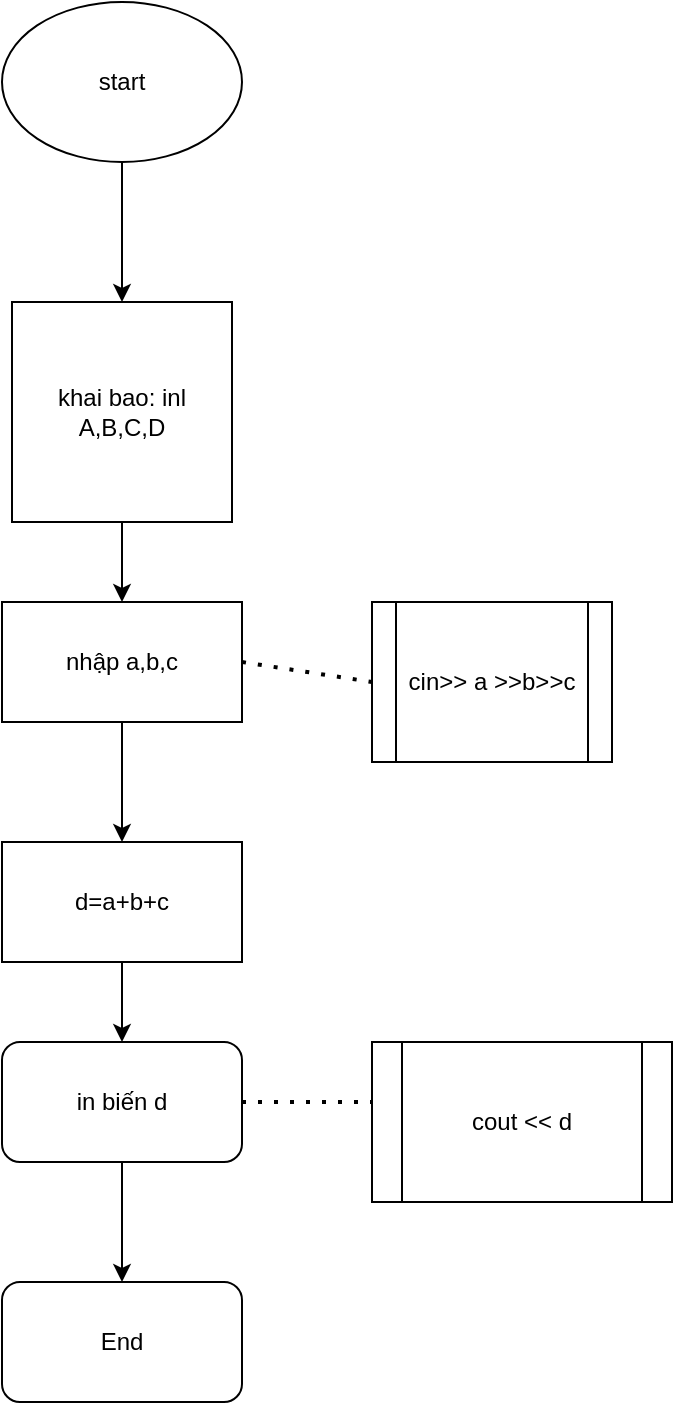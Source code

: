 <mxfile>
    <diagram id="qeLiF8ev2chymJYRF9lj" name="Page-1">
        <mxGraphModel dx="1130" dy="792" grid="1" gridSize="10" guides="1" tooltips="1" connect="1" arrows="1" fold="1" page="1" pageScale="1" pageWidth="850" pageHeight="1100" math="0" shadow="0">
            <root>
                <mxCell id="0"/>
                <mxCell id="1" parent="0"/>
                <mxCell id="2" value="start" style="ellipse;whiteSpace=wrap;html=1;" vertex="1" parent="1">
                    <mxGeometry x="345" y="30" width="120" height="80" as="geometry"/>
                </mxCell>
                <mxCell id="5" value="khai bao: inl A,B,C,D" style="whiteSpace=wrap;html=1;aspect=fixed;" vertex="1" parent="1">
                    <mxGeometry x="350" y="180" width="110" height="110" as="geometry"/>
                </mxCell>
                <mxCell id="8" value="nhập a,b,c" style="rounded=0;whiteSpace=wrap;html=1;" vertex="1" parent="1">
                    <mxGeometry x="345" y="330" width="120" height="60" as="geometry"/>
                </mxCell>
                <mxCell id="12" value="" style="endArrow=classic;html=1;entryX=0.5;entryY=0;entryDx=0;entryDy=0;exitX=0.5;exitY=1;exitDx=0;exitDy=0;" edge="1" parent="1" source="2" target="5">
                    <mxGeometry relative="1" as="geometry">
                        <mxPoint x="360" y="130" as="sourcePoint"/>
                        <mxPoint x="460" y="130" as="targetPoint"/>
                    </mxGeometry>
                </mxCell>
                <mxCell id="16" value="" style="endArrow=classic;html=1;exitX=0.5;exitY=1;exitDx=0;exitDy=0;entryX=0.5;entryY=0;entryDx=0;entryDy=0;" edge="1" parent="1" source="5" target="8">
                    <mxGeometry relative="1" as="geometry">
                        <mxPoint x="370" y="400" as="sourcePoint"/>
                        <mxPoint x="470" y="400" as="targetPoint"/>
                    </mxGeometry>
                </mxCell>
                <mxCell id="20" value="d=a+b+c" style="rounded=0;whiteSpace=wrap;html=1;" vertex="1" parent="1">
                    <mxGeometry x="345" y="450" width="120" height="60" as="geometry"/>
                </mxCell>
                <mxCell id="21" value="" style="endArrow=none;dashed=1;html=1;dashPattern=1 3;strokeWidth=2;exitX=1;exitY=0.5;exitDx=0;exitDy=0;entryX=0;entryY=0.5;entryDx=0;entryDy=0;entryPerimeter=0;" edge="1" parent="1" source="8" target="23">
                    <mxGeometry width="50" height="50" relative="1" as="geometry">
                        <mxPoint x="480" y="400" as="sourcePoint"/>
                        <mxPoint x="530" y="390" as="targetPoint"/>
                    </mxGeometry>
                </mxCell>
                <mxCell id="23" value="cin&amp;gt;&amp;gt; a &amp;gt;&amp;gt;b&amp;gt;&amp;gt;c" style="shape=process;whiteSpace=wrap;html=1;backgroundOutline=1;" vertex="1" parent="1">
                    <mxGeometry x="530" y="330" width="120" height="80" as="geometry"/>
                </mxCell>
                <mxCell id="27" value="" style="endArrow=none;dashed=1;html=1;dashPattern=1 3;strokeWidth=2;exitX=1;exitY=0.5;exitDx=0;exitDy=0;" edge="1" parent="1" source="26">
                    <mxGeometry width="50" height="50" relative="1" as="geometry">
                        <mxPoint x="470" y="640" as="sourcePoint"/>
                        <mxPoint x="530" y="580" as="targetPoint"/>
                    </mxGeometry>
                </mxCell>
                <mxCell id="28" value="cout &amp;lt;&amp;lt; d" style="shape=process;whiteSpace=wrap;html=1;backgroundOutline=1;" vertex="1" parent="1">
                    <mxGeometry x="530" y="550" width="150" height="80" as="geometry"/>
                </mxCell>
                <mxCell id="26" value="in biến d" style="rounded=1;whiteSpace=wrap;html=1;" vertex="1" parent="1">
                    <mxGeometry x="345" y="550" width="120" height="60" as="geometry"/>
                </mxCell>
                <mxCell id="34" value="" style="endArrow=classic;html=1;exitX=0.5;exitY=1;exitDx=0;exitDy=0;entryX=0.5;entryY=0;entryDx=0;entryDy=0;" edge="1" parent="1" source="8" target="20">
                    <mxGeometry relative="1" as="geometry">
                        <mxPoint x="370" y="400" as="sourcePoint"/>
                        <mxPoint x="470" y="400" as="targetPoint"/>
                    </mxGeometry>
                </mxCell>
                <mxCell id="36" value="" style="endArrow=classic;html=1;exitX=0.5;exitY=1;exitDx=0;exitDy=0;entryX=0.5;entryY=0;entryDx=0;entryDy=0;" edge="1" parent="1" source="20" target="26">
                    <mxGeometry relative="1" as="geometry">
                        <mxPoint x="370" y="400" as="sourcePoint"/>
                        <mxPoint x="470" y="400" as="targetPoint"/>
                    </mxGeometry>
                </mxCell>
                <mxCell id="38" value="" style="endArrow=classic;html=1;exitX=0.5;exitY=1;exitDx=0;exitDy=0;" edge="1" parent="1" source="26">
                    <mxGeometry relative="1" as="geometry">
                        <mxPoint x="365" y="650" as="sourcePoint"/>
                        <mxPoint x="405" y="670" as="targetPoint"/>
                    </mxGeometry>
                </mxCell>
                <mxCell id="40" value="End" style="rounded=1;whiteSpace=wrap;html=1;" vertex="1" parent="1">
                    <mxGeometry x="345" y="670" width="120" height="60" as="geometry"/>
                </mxCell>
            </root>
        </mxGraphModel>
    </diagram>
</mxfile>